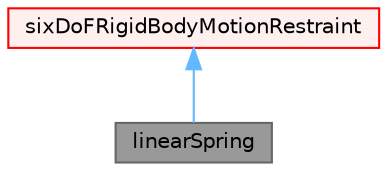 digraph "linearSpring"
{
 // LATEX_PDF_SIZE
  bgcolor="transparent";
  edge [fontname=Helvetica,fontsize=10,labelfontname=Helvetica,labelfontsize=10];
  node [fontname=Helvetica,fontsize=10,shape=box,height=0.2,width=0.4];
  Node1 [id="Node000001",label="linearSpring",height=0.2,width=0.4,color="gray40", fillcolor="grey60", style="filled", fontcolor="black",tooltip="sixDoFRigidBodyMotionRestraints model. Linear spring."];
  Node2 -> Node1 [id="edge1_Node000001_Node000002",dir="back",color="steelblue1",style="solid",tooltip=" "];
  Node2 [id="Node000002",label="sixDoFRigidBodyMotionRestraint",height=0.2,width=0.4,color="red", fillcolor="#FFF0F0", style="filled",URL="$classFoam_1_1sixDoFRigidBodyMotionRestraint.html",tooltip="Base class for defining restraints for sixDoF motions."];
}
